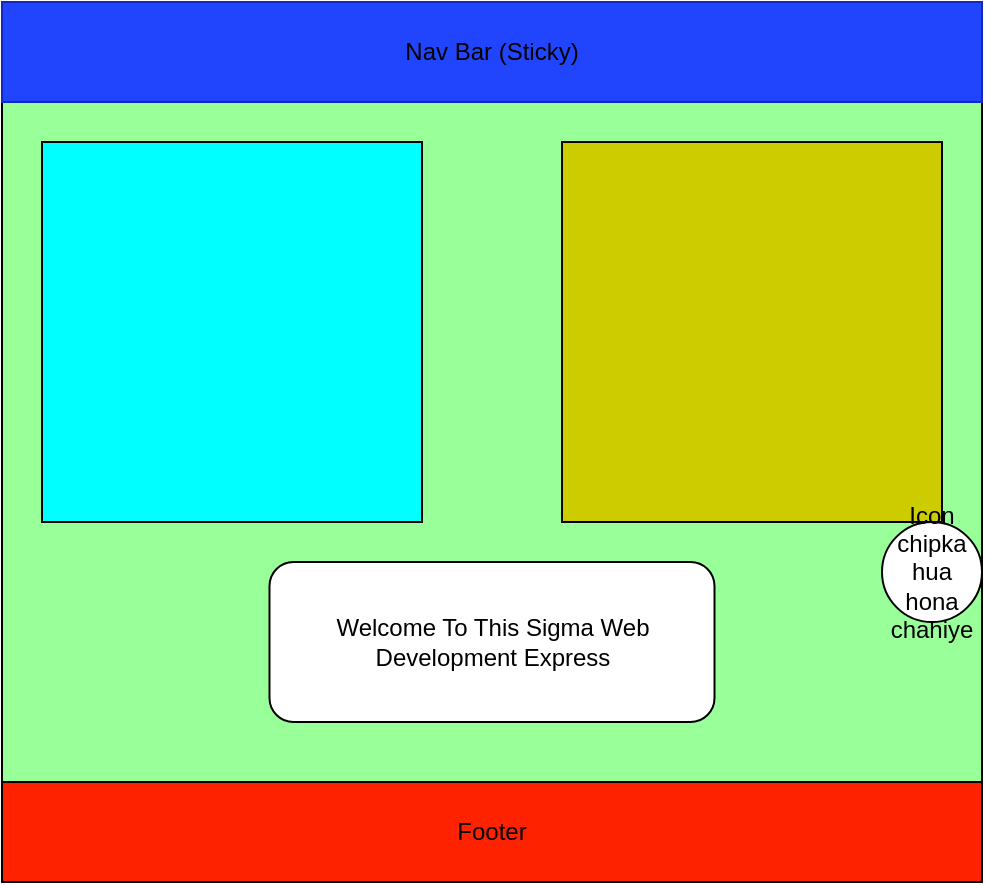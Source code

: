 <mxfile version="22.0.8" type="github">
  <diagram name="Page-1" id="xcF5DvWHBjND3UbTPEwR">
    <mxGraphModel dx="780" dy="1494" grid="1" gridSize="10" guides="1" tooltips="1" connect="1" arrows="1" fold="1" page="1" pageScale="1" pageWidth="850" pageHeight="1100" math="0" shadow="0">
      <root>
        <mxCell id="0" />
        <mxCell id="1" parent="0" />
        <mxCell id="tiPk1HtgNAQLXbUQR-4Q-1" value="" style="rounded=0;whiteSpace=wrap;html=1;fillColor=#99FF99;" vertex="1" parent="1">
          <mxGeometry x="190" y="-400" width="490" height="440" as="geometry" />
        </mxCell>
        <mxCell id="tiPk1HtgNAQLXbUQR-4Q-2" value="Nav Bar (Sticky)" style="rounded=0;whiteSpace=wrap;html=1;fillColor=#2145FC;strokeColor=#1128BF;" vertex="1" parent="1">
          <mxGeometry x="190" y="-400" width="490" height="50" as="geometry" />
        </mxCell>
        <mxCell id="tiPk1HtgNAQLXbUQR-4Q-4" value="" style="whiteSpace=wrap;html=1;aspect=fixed;fillColor=#00FFFF;" vertex="1" parent="1">
          <mxGeometry x="210" y="-330" width="190" height="190" as="geometry" />
        </mxCell>
        <mxCell id="tiPk1HtgNAQLXbUQR-4Q-6" value="" style="whiteSpace=wrap;html=1;aspect=fixed;fillColor=#CCCC00;" vertex="1" parent="1">
          <mxGeometry x="470" y="-330" width="190" height="190" as="geometry" />
        </mxCell>
        <mxCell id="tiPk1HtgNAQLXbUQR-4Q-7" value="Footer" style="rounded=0;whiteSpace=wrap;html=1;fillColor=#FF2200;" vertex="1" parent="1">
          <mxGeometry x="190" y="-10" width="490" height="50" as="geometry" />
        </mxCell>
        <mxCell id="tiPk1HtgNAQLXbUQR-4Q-8" value="Icon chipka hua hona chahiye" style="ellipse;whiteSpace=wrap;html=1;aspect=fixed;" vertex="1" parent="1">
          <mxGeometry x="630" y="-140" width="50" height="50" as="geometry" />
        </mxCell>
        <mxCell id="tiPk1HtgNAQLXbUQR-4Q-9" value="Welcome To This Sigma Web Development Express" style="rounded=1;whiteSpace=wrap;html=1;" vertex="1" parent="1">
          <mxGeometry x="323.75" y="-120" width="222.5" height="80" as="geometry" />
        </mxCell>
      </root>
    </mxGraphModel>
  </diagram>
</mxfile>
